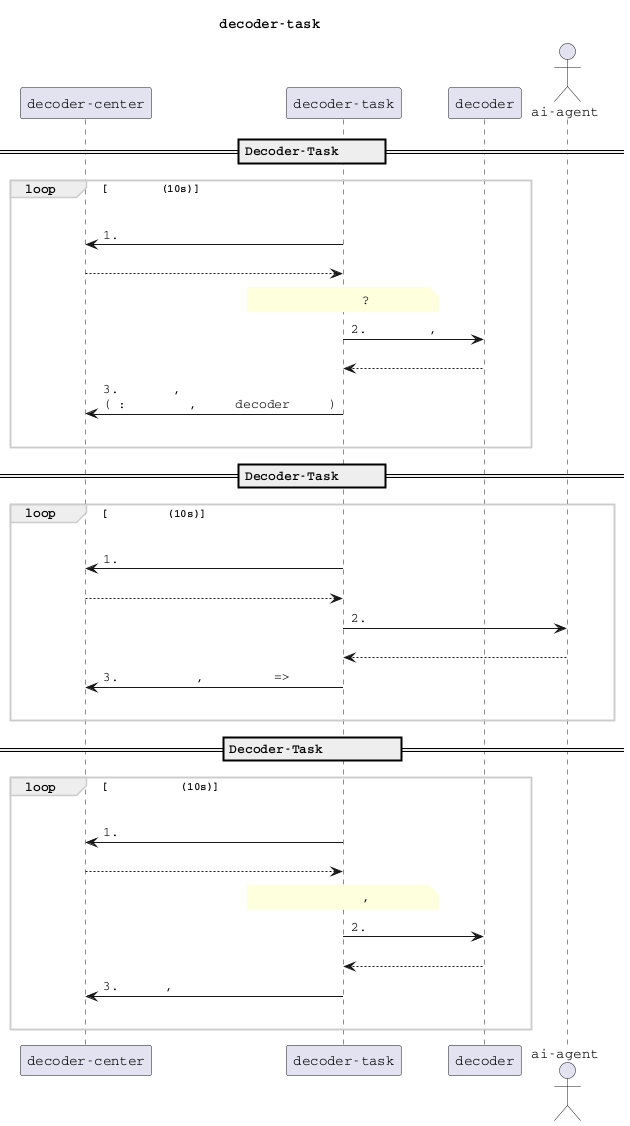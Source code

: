 @startuml
skinparam defaultFontName Courier
'skinparam shadowing false
'skinparam noteBackgroundColor #eee
skinparam noteBorderColor transparent
skinparam sequenceGroupBorderColor #ccc
skinparam sequenceReferenceBorderColor #ccc

title decoder-task 开启解码任务时序图

participant "decoder-center"    as DB
participant "decoder-task"      as DT
participant "decoder"           as VD
actor       "ai-agent"          as AA

==Decoder-Task待解码设备==

loop 数据库待解码设备(10s)
|||
 DT -> DB:1.数据库待解码设备
 return 需要开启解码的设备

note over DT :判断解码设备是否在工作时间内?是进入一下流程

DT -> VD: 2.开启待解码的设备,下发任务
return 开启成功
DT -> DB:3.解码开启成功后,修改设备解码状态\n(注:如果状态修改失败,那会在下次decoder心跳中修复)
|||
end loop

==Decoder-Task流失效通知==

loop 解码设备流失效通知(10s)
|||
 DT -> DB:1.数据库流地址失效设备
 return 流地址失效待通知设备
DT -> AA: 2.通知流失效
return 通知成功
DT -> DB:3.流地址失效通知成功后,修改设备解码状态 => 成功通知
|||
end loop

==Decoder-Task工作时间内通知解码==

loop 工作时间内通知解码解码(10s)
|||
 DT -> DB:1.处于无效工作时间设备
 return 待工作设备
 note over DT:判断设备是否处于有效工作时间,是进入下一流程
DT -> VD: 2.下发解码任务
return 下发成功
DT -> DB:3.解码开启成功,修改设备状态
|||
end loop

@enduml